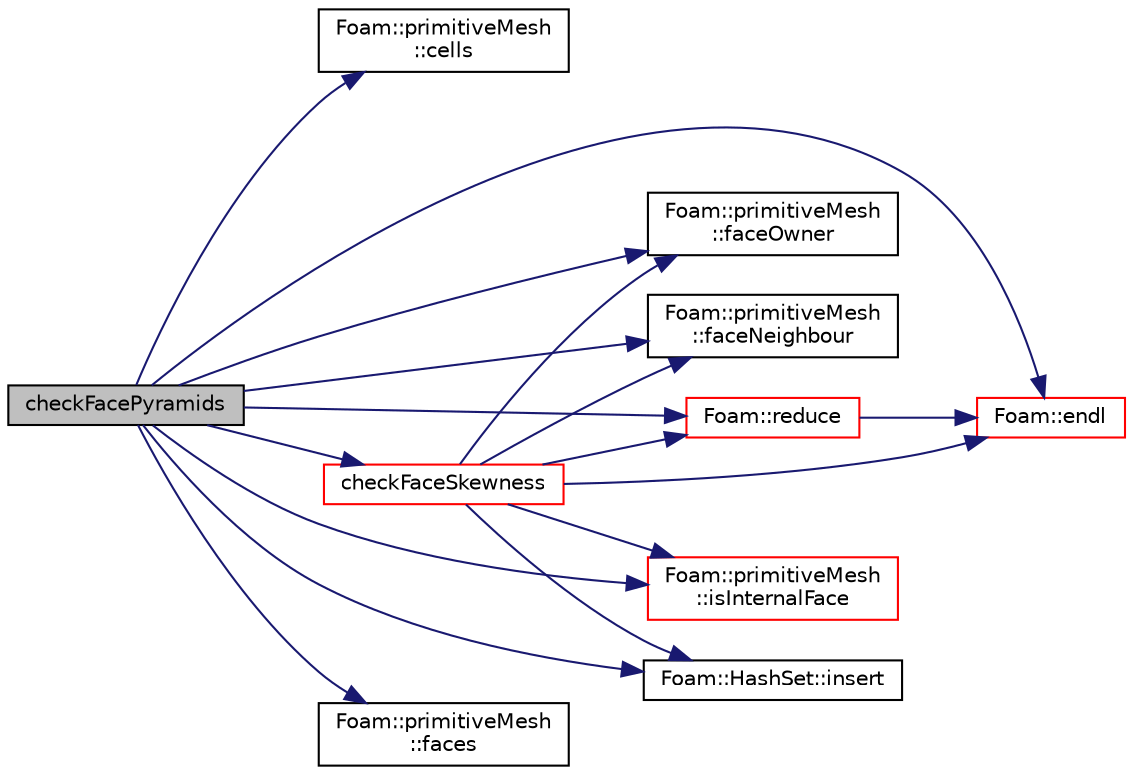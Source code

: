 digraph "checkFacePyramids"
{
  bgcolor="transparent";
  edge [fontname="Helvetica",fontsize="10",labelfontname="Helvetica",labelfontsize="10"];
  node [fontname="Helvetica",fontsize="10",shape=record];
  rankdir="LR";
  Node1 [label="checkFacePyramids",height=0.2,width=0.4,color="black", fillcolor="grey75", style="filled", fontcolor="black"];
  Node1 -> Node2 [color="midnightblue",fontsize="10",style="solid",fontname="Helvetica"];
  Node2 [label="Foam::primitiveMesh\l::cells",height=0.2,width=0.4,color="black",URL="$a02013.html#a5838384c0cea399b56339f30bc8558ab"];
  Node1 -> Node3 [color="midnightblue",fontsize="10",style="solid",fontname="Helvetica"];
  Node3 [label="checkFaceSkewness",height=0.2,width=0.4,color="red",URL="$a02014.html#a2c5229035a955dd2719a447f55181f79"];
  Node3 -> Node4 [color="midnightblue",fontsize="10",style="solid",fontname="Helvetica"];
  Node4 [label="Foam::primitiveMesh\l::faceOwner",height=0.2,width=0.4,color="black",URL="$a02013.html#a5fdc04c8f8b8f1535efda40674fd13fa",tooltip="Face face-owner addresing. "];
  Node3 -> Node5 [color="midnightblue",fontsize="10",style="solid",fontname="Helvetica"];
  Node5 [label="Foam::primitiveMesh\l::faceNeighbour",height=0.2,width=0.4,color="black",URL="$a02013.html#a94bff1131437464a5ba9fe4eac993929",tooltip="Face face-neighbour addressing. "];
  Node3 -> Node6 [color="midnightblue",fontsize="10",style="solid",fontname="Helvetica"];
  Node6 [label="Foam::primitiveMesh\l::isInternalFace",height=0.2,width=0.4,color="red",URL="$a02013.html#a836bb7ec097736e6d0c7903e486776a8",tooltip="Return true if given face label is internal to the mesh. "];
  Node3 -> Node7 [color="midnightblue",fontsize="10",style="solid",fontname="Helvetica"];
  Node7 [label="Foam::endl",height=0.2,width=0.4,color="red",URL="$a10887.html#a2db8fe02a0d3909e9351bb4275b23ce4",tooltip="Add newline and flush stream. "];
  Node3 -> Node8 [color="midnightblue",fontsize="10",style="solid",fontname="Helvetica"];
  Node8 [label="Foam::HashSet::insert",height=0.2,width=0.4,color="black",URL="$a00992.html#a49f0753d9652681fc3a81f59951a0ad7",tooltip="Insert a new entry. "];
  Node3 -> Node9 [color="midnightblue",fontsize="10",style="solid",fontname="Helvetica"];
  Node9 [label="Foam::reduce",height=0.2,width=0.4,color="red",URL="$a10887.html#a7ffd6af4acc2eb9ba72ee296b5ecda23"];
  Node9 -> Node7 [color="midnightblue",fontsize="10",style="solid",fontname="Helvetica"];
  Node1 -> Node7 [color="midnightblue",fontsize="10",style="solid",fontname="Helvetica"];
  Node1 -> Node5 [color="midnightblue",fontsize="10",style="solid",fontname="Helvetica"];
  Node1 -> Node4 [color="midnightblue",fontsize="10",style="solid",fontname="Helvetica"];
  Node1 -> Node10 [color="midnightblue",fontsize="10",style="solid",fontname="Helvetica"];
  Node10 [label="Foam::primitiveMesh\l::faces",height=0.2,width=0.4,color="black",URL="$a02013.html#a23ca4b0f5e216674cd6bdd98aa90563e",tooltip="Return faces. "];
  Node1 -> Node8 [color="midnightblue",fontsize="10",style="solid",fontname="Helvetica"];
  Node1 -> Node6 [color="midnightblue",fontsize="10",style="solid",fontname="Helvetica"];
  Node1 -> Node9 [color="midnightblue",fontsize="10",style="solid",fontname="Helvetica"];
}
